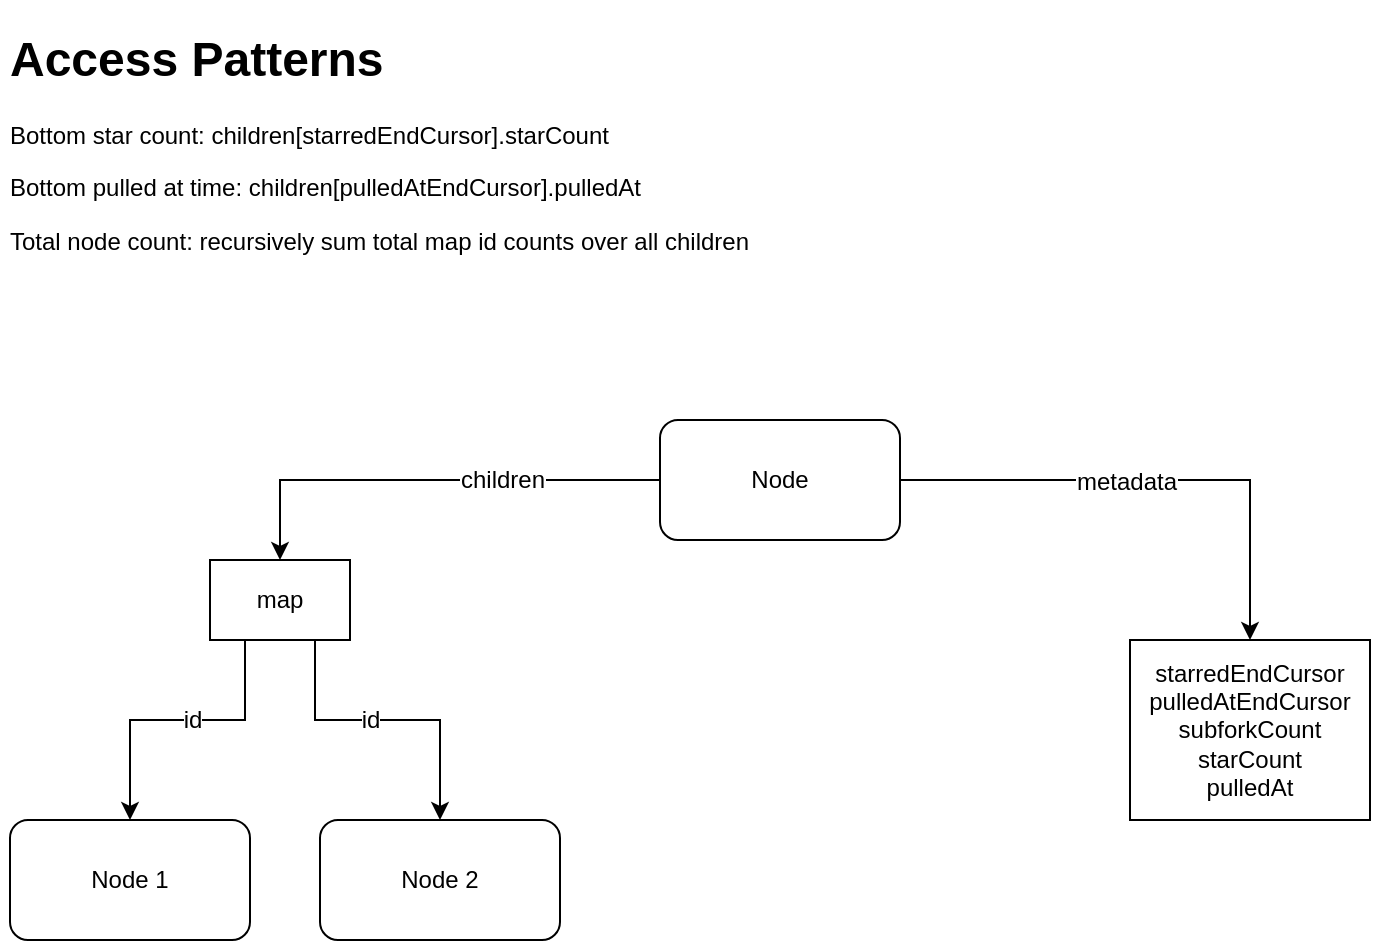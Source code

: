 <mxfile version="12.2.4" pages="1"><diagram id="NlB1Inx9rs_zENJGwfXO" name="Page-1"><mxGraphModel dx="1561" dy="715" grid="1" gridSize="10" guides="1" tooltips="1" connect="1" arrows="1" fold="1" page="1" pageScale="1" pageWidth="850" pageHeight="1100" math="0" shadow="0"><root><mxCell id="0"/><mxCell id="1" parent="0"/><mxCell id="23" style="edgeStyle=orthogonalEdgeStyle;rounded=0;orthogonalLoop=1;jettySize=auto;html=1;exitX=0.25;exitY=1;exitDx=0;exitDy=0;entryX=0.5;entryY=0;entryDx=0;entryDy=0;" parent="1" source="16" target="3" edge="1"><mxGeometry relative="1" as="geometry"><Array as="points"><mxPoint x="168" y="400"/><mxPoint x="110" y="400"/></Array></mxGeometry></mxCell><mxCell id="29" value="id" style="text;html=1;resizable=0;points=[];align=center;verticalAlign=middle;labelBackgroundColor=#ffffff;" parent="23" vertex="1" connectable="0"><mxGeometry x="0.111" y="1" relative="1" as="geometry"><mxPoint x="15" y="-1" as="offset"/></mxGeometry></mxCell><mxCell id="24" style="edgeStyle=orthogonalEdgeStyle;rounded=0;orthogonalLoop=1;jettySize=auto;html=1;exitX=0.75;exitY=1;exitDx=0;exitDy=0;entryX=0.5;entryY=0;entryDx=0;entryDy=0;" parent="1" source="16" target="9" edge="1"><mxGeometry relative="1" as="geometry"><Array as="points"><mxPoint x="203" y="400"/><mxPoint x="265" y="400"/></Array></mxGeometry></mxCell><mxCell id="25" value="id" style="text;html=1;resizable=0;points=[];align=center;verticalAlign=middle;labelBackgroundColor=#ffffff;" parent="24" vertex="1" connectable="0"><mxGeometry x="-0.267" y="1" relative="1" as="geometry"><mxPoint x="11" y="1" as="offset"/></mxGeometry></mxCell><mxCell id="16" value="" style="rounded=0;whiteSpace=wrap;html=1;" parent="1" vertex="1"><mxGeometry x="150" y="320" width="70" height="40" as="geometry"/></mxCell><mxCell id="20" style="edgeStyle=orthogonalEdgeStyle;rounded=0;orthogonalLoop=1;jettySize=auto;html=1;exitX=0;exitY=0.5;exitDx=0;exitDy=0;entryX=0.5;entryY=0;entryDx=0;entryDy=0;" parent="1" source="2" target="16" edge="1"><mxGeometry relative="1" as="geometry"/></mxCell><mxCell id="32" value="children" style="text;html=1;resizable=0;points=[];align=center;verticalAlign=middle;labelBackgroundColor=#ffffff;" parent="20" vertex="1" connectable="0"><mxGeometry x="-0.313" relative="1" as="geometry"><mxPoint as="offset"/></mxGeometry></mxCell><mxCell id="30" style="edgeStyle=orthogonalEdgeStyle;rounded=0;orthogonalLoop=1;jettySize=auto;html=1;" parent="1" source="2" target="15" edge="1"><mxGeometry relative="1" as="geometry"/></mxCell><mxCell id="33" value="metadata" style="text;html=1;resizable=0;points=[];align=center;verticalAlign=middle;labelBackgroundColor=#ffffff;" parent="30" vertex="1" connectable="0"><mxGeometry x="-0.115" y="-1" relative="1" as="geometry"><mxPoint as="offset"/></mxGeometry></mxCell><mxCell id="2" value="Node" style="rounded=1;whiteSpace=wrap;html=1;" parent="1" vertex="1"><mxGeometry x="375" y="250" width="120" height="60" as="geometry"/></mxCell><mxCell id="3" value="Node 1" style="rounded=1;whiteSpace=wrap;html=1;" parent="1" vertex="1"><mxGeometry x="50" y="450" width="120" height="60" as="geometry"/></mxCell><mxCell id="9" value="Node 2" style="rounded=1;whiteSpace=wrap;html=1;" parent="1" vertex="1"><mxGeometry x="205" y="450" width="120" height="60" as="geometry"/></mxCell><mxCell id="15" value="starredEndCursor&lt;br&gt;pulledAtEndCursor&lt;br&gt;subforkCount&lt;br&gt;starCount&lt;br&gt;pulledAt" style="rounded=0;whiteSpace=wrap;html=1;" parent="1" vertex="1"><mxGeometry x="610" y="360" width="120" height="90" as="geometry"/></mxCell><mxCell id="18" value="map" style="text;html=1;strokeColor=none;fillColor=none;align=center;verticalAlign=middle;whiteSpace=wrap;rounded=0;" parent="1" vertex="1"><mxGeometry x="165" y="330" width="40" height="20" as="geometry"/></mxCell><mxCell id="31" value="&lt;h1&gt;Access Patterns&lt;/h1&gt;&lt;p&gt;Bottom star count: children[starredEndCursor].starCount&lt;/p&gt;&lt;p&gt;Bottom pulled at time: children[pulledAtEndCursor].pulledAt&lt;/p&gt;&lt;p&gt;Total node count: recursively sum total map id counts over all children&lt;/p&gt;" style="text;html=1;strokeColor=none;fillColor=none;spacing=5;spacingTop=-20;whiteSpace=wrap;overflow=hidden;rounded=0;" parent="1" vertex="1"><mxGeometry x="45" y="50" width="450" height="130" as="geometry"/></mxCell></root></mxGraphModel></diagram></mxfile>